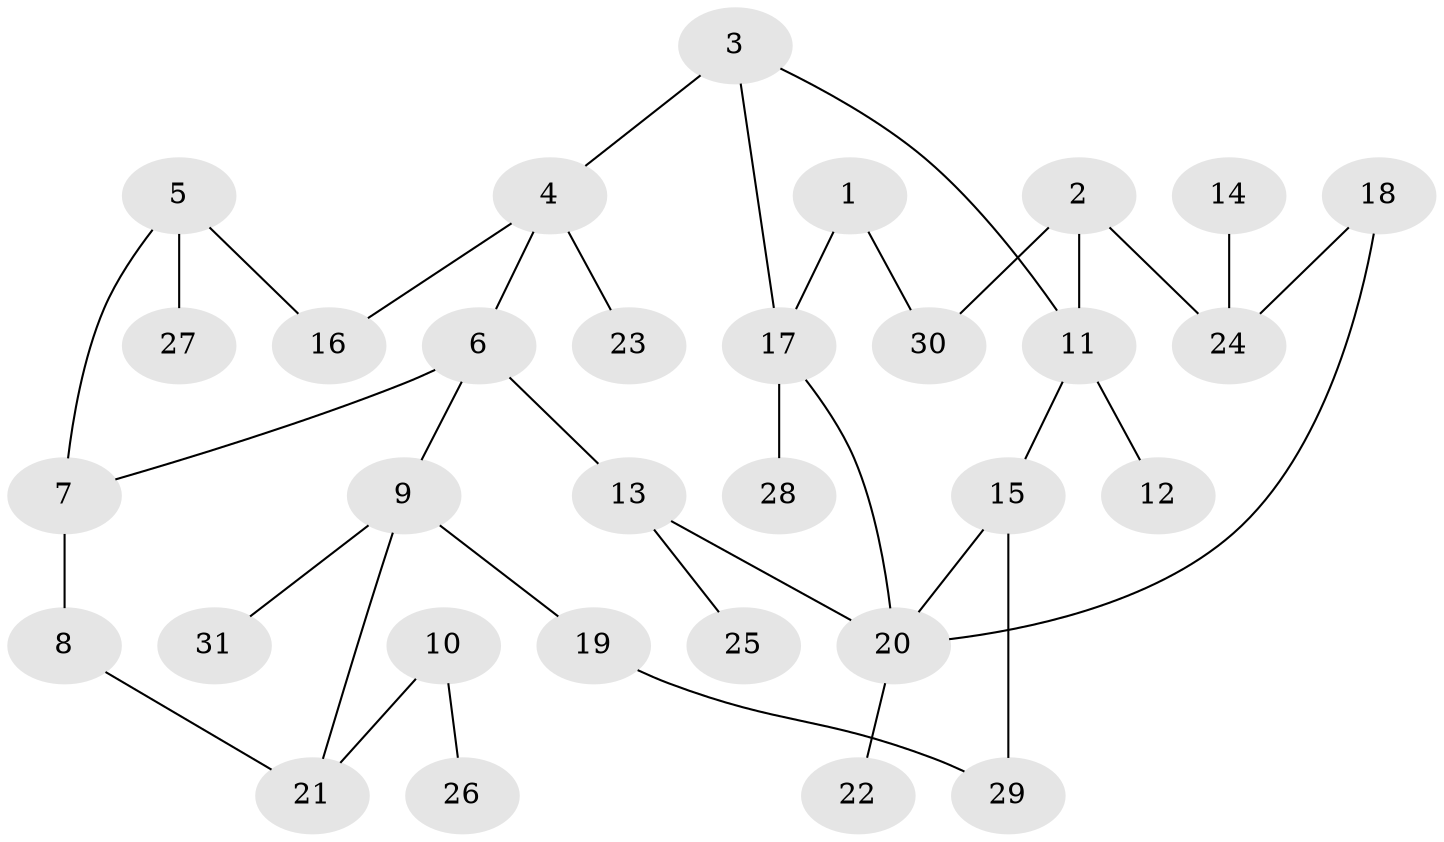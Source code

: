 // original degree distribution, {4: 0.04838709677419355, 2: 0.22580645161290322, 3: 0.1935483870967742, 1: 0.43548387096774194, 6: 0.016129032258064516, 5: 0.06451612903225806, 7: 0.016129032258064516}
// Generated by graph-tools (version 1.1) at 2025/00/03/09/25 03:00:59]
// undirected, 31 vertices, 37 edges
graph export_dot {
graph [start="1"]
  node [color=gray90,style=filled];
  1;
  2;
  3;
  4;
  5;
  6;
  7;
  8;
  9;
  10;
  11;
  12;
  13;
  14;
  15;
  16;
  17;
  18;
  19;
  20;
  21;
  22;
  23;
  24;
  25;
  26;
  27;
  28;
  29;
  30;
  31;
  1 -- 17 [weight=1.0];
  1 -- 30 [weight=1.0];
  2 -- 11 [weight=1.0];
  2 -- 24 [weight=1.0];
  2 -- 30 [weight=1.0];
  3 -- 4 [weight=1.0];
  3 -- 11 [weight=1.0];
  3 -- 17 [weight=1.0];
  4 -- 6 [weight=1.0];
  4 -- 16 [weight=1.0];
  4 -- 23 [weight=1.0];
  5 -- 7 [weight=1.0];
  5 -- 16 [weight=1.0];
  5 -- 27 [weight=1.0];
  6 -- 7 [weight=1.0];
  6 -- 9 [weight=1.0];
  6 -- 13 [weight=1.0];
  7 -- 8 [weight=1.0];
  8 -- 21 [weight=1.0];
  9 -- 19 [weight=1.0];
  9 -- 21 [weight=1.0];
  9 -- 31 [weight=1.0];
  10 -- 21 [weight=1.0];
  10 -- 26 [weight=1.0];
  11 -- 12 [weight=1.0];
  11 -- 15 [weight=1.0];
  13 -- 20 [weight=1.0];
  13 -- 25 [weight=1.0];
  14 -- 24 [weight=1.0];
  15 -- 20 [weight=1.0];
  15 -- 29 [weight=1.0];
  17 -- 20 [weight=1.0];
  17 -- 28 [weight=1.0];
  18 -- 20 [weight=1.0];
  18 -- 24 [weight=1.0];
  19 -- 29 [weight=1.0];
  20 -- 22 [weight=1.0];
}
